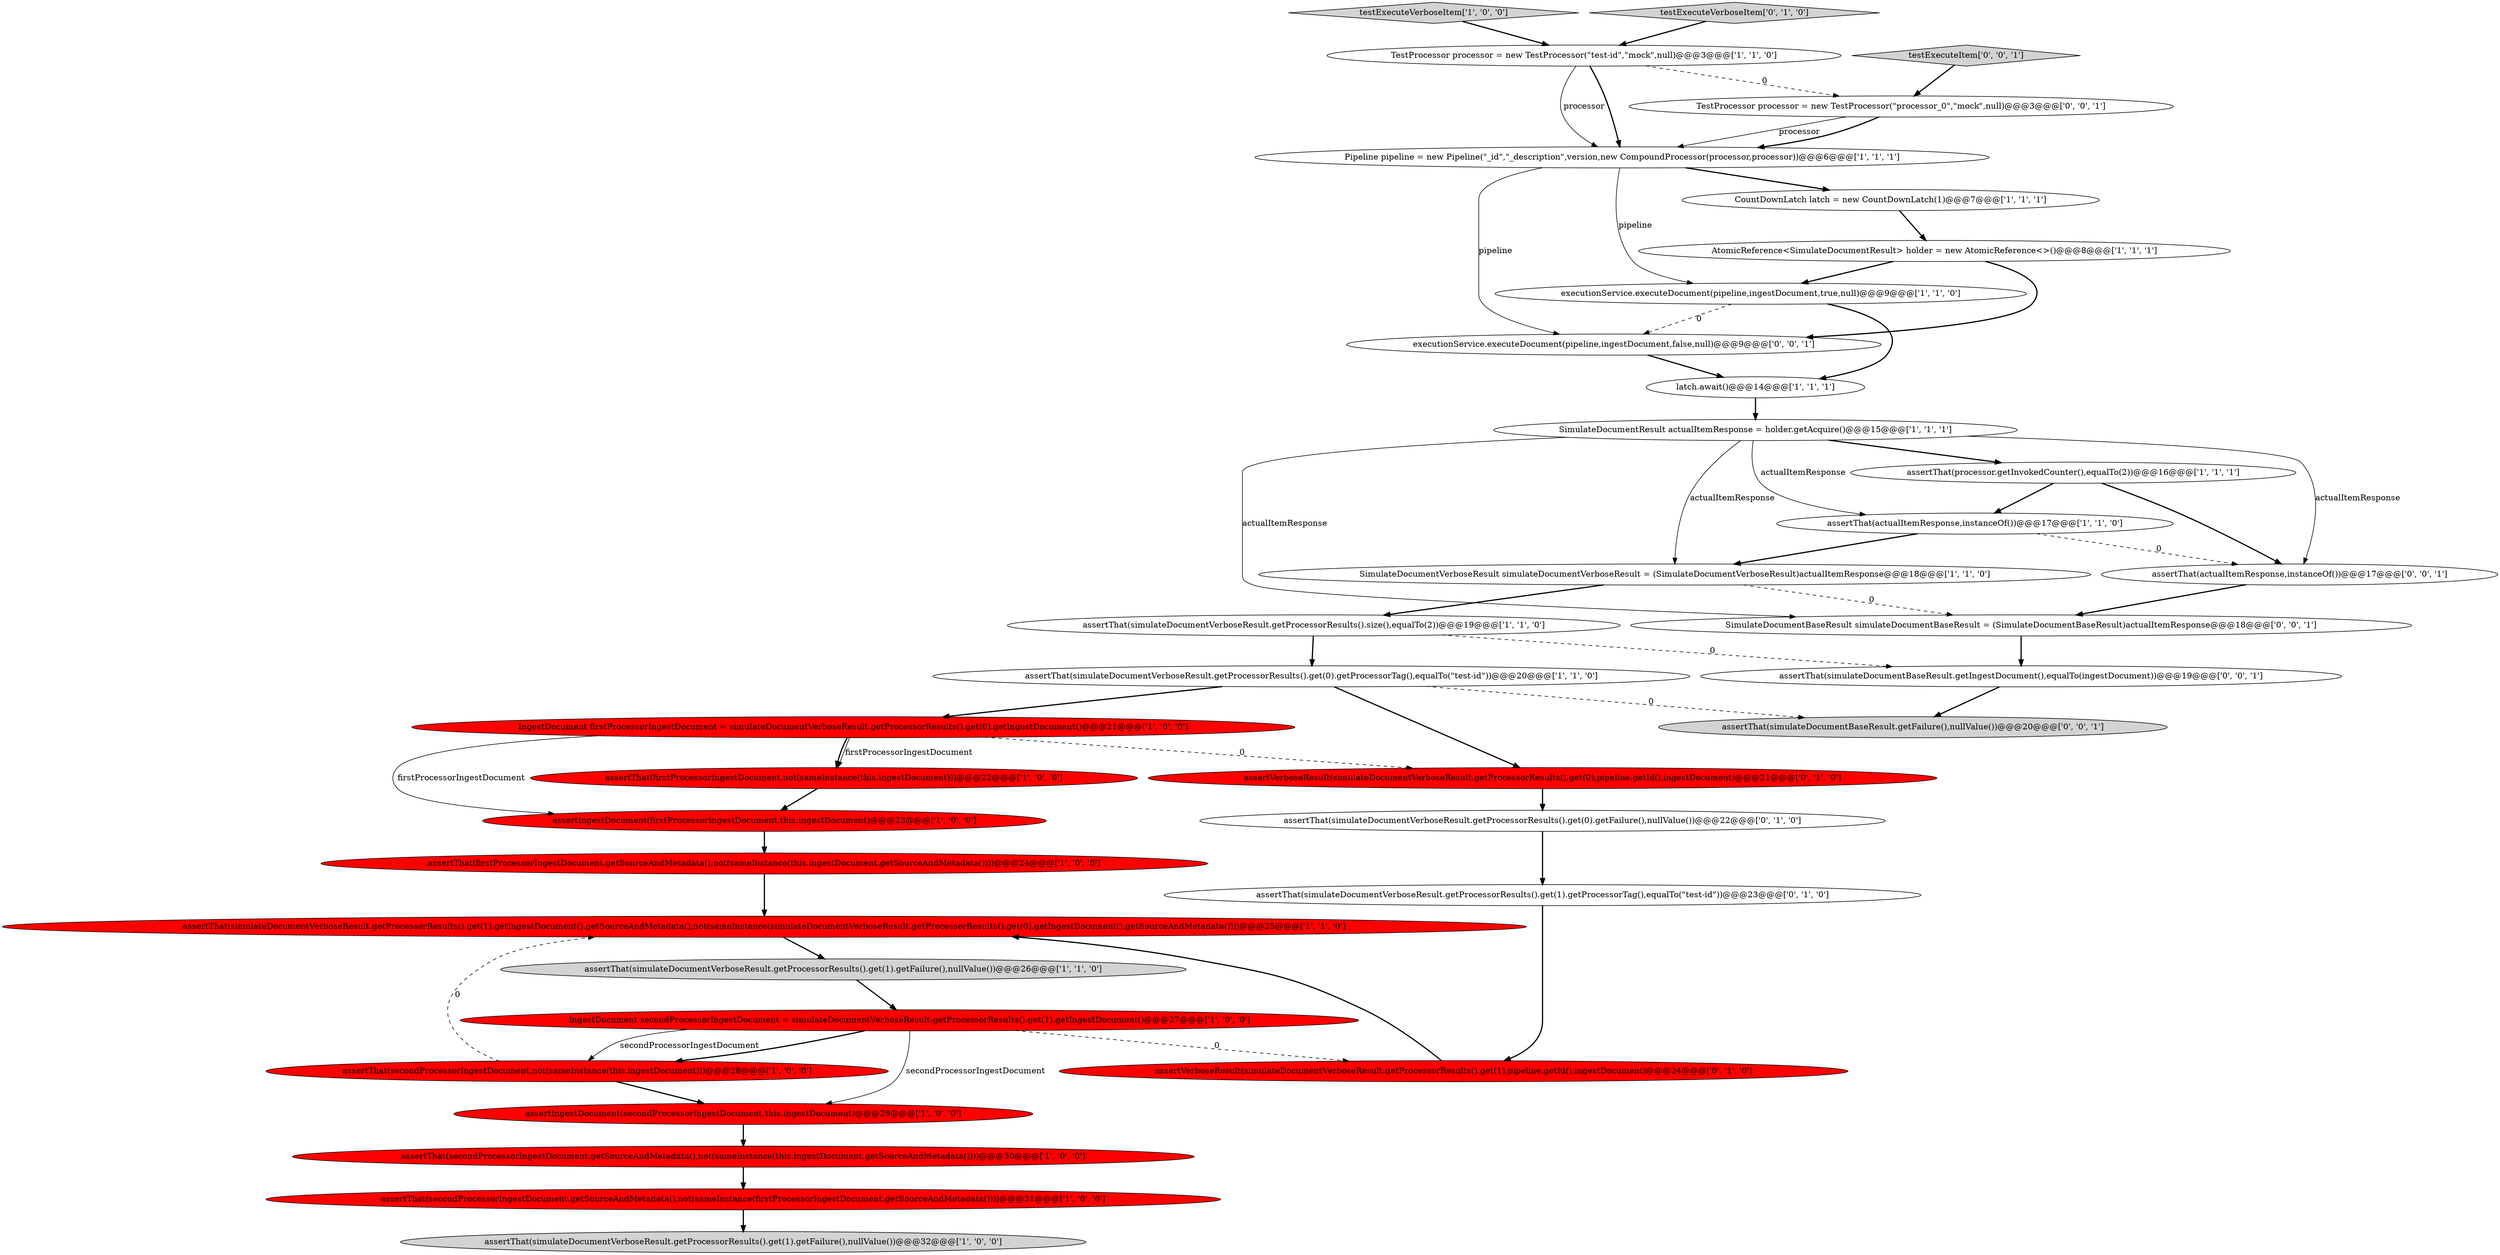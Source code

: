 digraph {
18 [style = filled, label = "assertIngestDocument(firstProcessorIngestDocument,this.ingestDocument)@@@23@@@['1', '0', '0']", fillcolor = red, shape = ellipse image = "AAA1AAABBB1BBB"];
25 [style = filled, label = "assertVerboseResult(simulateDocumentVerboseResult.getProcessorResults().get(0),pipeline.getId(),ingestDocument)@@@21@@@['0', '1', '0']", fillcolor = red, shape = ellipse image = "AAA1AAABBB2BBB"];
4 [style = filled, label = "testExecuteVerboseItem['1', '0', '0']", fillcolor = lightgray, shape = diamond image = "AAA0AAABBB1BBB"];
28 [style = filled, label = "assertVerboseResult(simulateDocumentVerboseResult.getProcessorResults().get(1),pipeline.getId(),ingestDocument)@@@24@@@['0', '1', '0']", fillcolor = red, shape = ellipse image = "AAA1AAABBB2BBB"];
7 [style = filled, label = "CountDownLatch latch = new CountDownLatch(1)@@@7@@@['1', '1', '1']", fillcolor = white, shape = ellipse image = "AAA0AAABBB1BBB"];
1 [style = filled, label = "assertThat(secondProcessorIngestDocument.getSourceAndMetadata(),not(sameInstance(this.ingestDocument.getSourceAndMetadata())))@@@30@@@['1', '0', '0']", fillcolor = red, shape = ellipse image = "AAA1AAABBB1BBB"];
36 [style = filled, label = "executionService.executeDocument(pipeline,ingestDocument,false,null)@@@9@@@['0', '0', '1']", fillcolor = white, shape = ellipse image = "AAA0AAABBB3BBB"];
33 [style = filled, label = "TestProcessor processor = new TestProcessor(\"processor_0\",\"mock\",null)@@@3@@@['0', '0', '1']", fillcolor = white, shape = ellipse image = "AAA0AAABBB3BBB"];
19 [style = filled, label = "assertThat(simulateDocumentVerboseResult.getProcessorResults().get(1).getIngestDocument().getSourceAndMetadata(),not(sameInstance(simulateDocumentVerboseResult.getProcessorResults().get(0).getIngestDocument().getSourceAndMetadata())))@@@25@@@['1', '1', '0']", fillcolor = red, shape = ellipse image = "AAA1AAABBB1BBB"];
0 [style = filled, label = "assertThat(simulateDocumentVerboseResult.getProcessorResults().get(0).getProcessorTag(),equalTo(\"test-id\"))@@@20@@@['1', '1', '0']", fillcolor = white, shape = ellipse image = "AAA0AAABBB1BBB"];
12 [style = filled, label = "assertThat(firstProcessorIngestDocument,not(sameInstance(this.ingestDocument)))@@@22@@@['1', '0', '0']", fillcolor = red, shape = ellipse image = "AAA1AAABBB1BBB"];
8 [style = filled, label = "IngestDocument firstProcessorIngestDocument = simulateDocumentVerboseResult.getProcessorResults().get(0).getIngestDocument()@@@21@@@['1', '0', '0']", fillcolor = red, shape = ellipse image = "AAA1AAABBB1BBB"];
9 [style = filled, label = "Pipeline pipeline = new Pipeline(\"_id\",\"_description\",version,new CompoundProcessor(processor,processor))@@@6@@@['1', '1', '1']", fillcolor = white, shape = ellipse image = "AAA0AAABBB1BBB"];
13 [style = filled, label = "SimulateDocumentVerboseResult simulateDocumentVerboseResult = (SimulateDocumentVerboseResult)actualItemResponse@@@18@@@['1', '1', '0']", fillcolor = white, shape = ellipse image = "AAA0AAABBB1BBB"];
26 [style = filled, label = "assertThat(simulateDocumentVerboseResult.getProcessorResults().get(0).getFailure(),nullValue())@@@22@@@['0', '1', '0']", fillcolor = white, shape = ellipse image = "AAA0AAABBB2BBB"];
20 [style = filled, label = "assertIngestDocument(secondProcessorIngestDocument,this.ingestDocument)@@@29@@@['1', '0', '0']", fillcolor = red, shape = ellipse image = "AAA1AAABBB1BBB"];
6 [style = filled, label = "assertThat(firstProcessorIngestDocument.getSourceAndMetadata(),not(sameInstance(this.ingestDocument.getSourceAndMetadata())))@@@24@@@['1', '0', '0']", fillcolor = red, shape = ellipse image = "AAA1AAABBB1BBB"];
24 [style = filled, label = "AtomicReference<SimulateDocumentResult> holder = new AtomicReference<>()@@@8@@@['1', '1', '1']", fillcolor = white, shape = ellipse image = "AAA0AAABBB1BBB"];
23 [style = filled, label = "latch.await()@@@14@@@['1', '1', '1']", fillcolor = white, shape = ellipse image = "AAA0AAABBB1BBB"];
30 [style = filled, label = "assertThat(actualItemResponse,instanceOf())@@@17@@@['0', '0', '1']", fillcolor = white, shape = ellipse image = "AAA0AAABBB3BBB"];
22 [style = filled, label = "IngestDocument secondProcessorIngestDocument = simulateDocumentVerboseResult.getProcessorResults().get(1).getIngestDocument()@@@27@@@['1', '0', '0']", fillcolor = red, shape = ellipse image = "AAA1AAABBB1BBB"];
32 [style = filled, label = "SimulateDocumentBaseResult simulateDocumentBaseResult = (SimulateDocumentBaseResult)actualItemResponse@@@18@@@['0', '0', '1']", fillcolor = white, shape = ellipse image = "AAA0AAABBB3BBB"];
27 [style = filled, label = "assertThat(simulateDocumentVerboseResult.getProcessorResults().get(1).getProcessorTag(),equalTo(\"test-id\"))@@@23@@@['0', '1', '0']", fillcolor = white, shape = ellipse image = "AAA0AAABBB2BBB"];
21 [style = filled, label = "assertThat(simulateDocumentVerboseResult.getProcessorResults().get(1).getFailure(),nullValue())@@@32@@@['1', '0', '0']", fillcolor = lightgray, shape = ellipse image = "AAA0AAABBB1BBB"];
11 [style = filled, label = "assertThat(actualItemResponse,instanceOf())@@@17@@@['1', '1', '0']", fillcolor = white, shape = ellipse image = "AAA0AAABBB1BBB"];
3 [style = filled, label = "TestProcessor processor = new TestProcessor(\"test-id\",\"mock\",null)@@@3@@@['1', '1', '0']", fillcolor = white, shape = ellipse image = "AAA0AAABBB1BBB"];
31 [style = filled, label = "testExecuteItem['0', '0', '1']", fillcolor = lightgray, shape = diamond image = "AAA0AAABBB3BBB"];
10 [style = filled, label = "executionService.executeDocument(pipeline,ingestDocument,true,null)@@@9@@@['1', '1', '0']", fillcolor = white, shape = ellipse image = "AAA0AAABBB1BBB"];
17 [style = filled, label = "assertThat(secondProcessorIngestDocument.getSourceAndMetadata(),not(sameInstance(firstProcessorIngestDocument.getSourceAndMetadata())))@@@31@@@['1', '0', '0']", fillcolor = red, shape = ellipse image = "AAA1AAABBB1BBB"];
29 [style = filled, label = "testExecuteVerboseItem['0', '1', '0']", fillcolor = lightgray, shape = diamond image = "AAA0AAABBB2BBB"];
14 [style = filled, label = "assertThat(simulateDocumentVerboseResult.getProcessorResults().get(1).getFailure(),nullValue())@@@26@@@['1', '1', '0']", fillcolor = lightgray, shape = ellipse image = "AAA0AAABBB1BBB"];
16 [style = filled, label = "assertThat(simulateDocumentVerboseResult.getProcessorResults().size(),equalTo(2))@@@19@@@['1', '1', '0']", fillcolor = white, shape = ellipse image = "AAA0AAABBB1BBB"];
15 [style = filled, label = "assertThat(processor.getInvokedCounter(),equalTo(2))@@@16@@@['1', '1', '1']", fillcolor = white, shape = ellipse image = "AAA0AAABBB1BBB"];
5 [style = filled, label = "SimulateDocumentResult actualItemResponse = holder.getAcquire()@@@15@@@['1', '1', '1']", fillcolor = white, shape = ellipse image = "AAA0AAABBB1BBB"];
2 [style = filled, label = "assertThat(secondProcessorIngestDocument,not(sameInstance(this.ingestDocument)))@@@28@@@['1', '0', '0']", fillcolor = red, shape = ellipse image = "AAA1AAABBB1BBB"];
35 [style = filled, label = "assertThat(simulateDocumentBaseResult.getIngestDocument(),equalTo(ingestDocument))@@@19@@@['0', '0', '1']", fillcolor = white, shape = ellipse image = "AAA0AAABBB3BBB"];
34 [style = filled, label = "assertThat(simulateDocumentBaseResult.getFailure(),nullValue())@@@20@@@['0', '0', '1']", fillcolor = lightgray, shape = ellipse image = "AAA0AAABBB3BBB"];
24->10 [style = bold, label=""];
32->35 [style = bold, label=""];
8->18 [style = solid, label="firstProcessorIngestDocument"];
33->9 [style = solid, label="processor"];
4->3 [style = bold, label=""];
16->0 [style = bold, label=""];
2->20 [style = bold, label=""];
2->19 [style = dashed, label="0"];
22->2 [style = bold, label=""];
23->5 [style = bold, label=""];
10->36 [style = dashed, label="0"];
3->33 [style = dashed, label="0"];
16->35 [style = dashed, label="0"];
27->28 [style = bold, label=""];
29->3 [style = bold, label=""];
14->22 [style = bold, label=""];
5->15 [style = bold, label=""];
30->32 [style = bold, label=""];
6->19 [style = bold, label=""];
9->10 [style = solid, label="pipeline"];
20->1 [style = bold, label=""];
15->30 [style = bold, label=""];
9->7 [style = bold, label=""];
33->9 [style = bold, label=""];
13->16 [style = bold, label=""];
22->2 [style = solid, label="secondProcessorIngestDocument"];
5->11 [style = solid, label="actualItemResponse"];
1->17 [style = bold, label=""];
13->32 [style = dashed, label="0"];
3->9 [style = solid, label="processor"];
3->9 [style = bold, label=""];
24->36 [style = bold, label=""];
26->27 [style = bold, label=""];
7->24 [style = bold, label=""];
5->32 [style = solid, label="actualItemResponse"];
8->12 [style = solid, label="firstProcessorIngestDocument"];
19->14 [style = bold, label=""];
15->11 [style = bold, label=""];
36->23 [style = bold, label=""];
22->28 [style = dashed, label="0"];
18->6 [style = bold, label=""];
0->25 [style = bold, label=""];
10->23 [style = bold, label=""];
31->33 [style = bold, label=""];
22->20 [style = solid, label="secondProcessorIngestDocument"];
11->13 [style = bold, label=""];
25->26 [style = bold, label=""];
0->8 [style = bold, label=""];
12->18 [style = bold, label=""];
28->19 [style = bold, label=""];
8->12 [style = bold, label=""];
5->13 [style = solid, label="actualItemResponse"];
9->36 [style = solid, label="pipeline"];
0->34 [style = dashed, label="0"];
8->25 [style = dashed, label="0"];
11->30 [style = dashed, label="0"];
35->34 [style = bold, label=""];
17->21 [style = bold, label=""];
5->30 [style = solid, label="actualItemResponse"];
}
